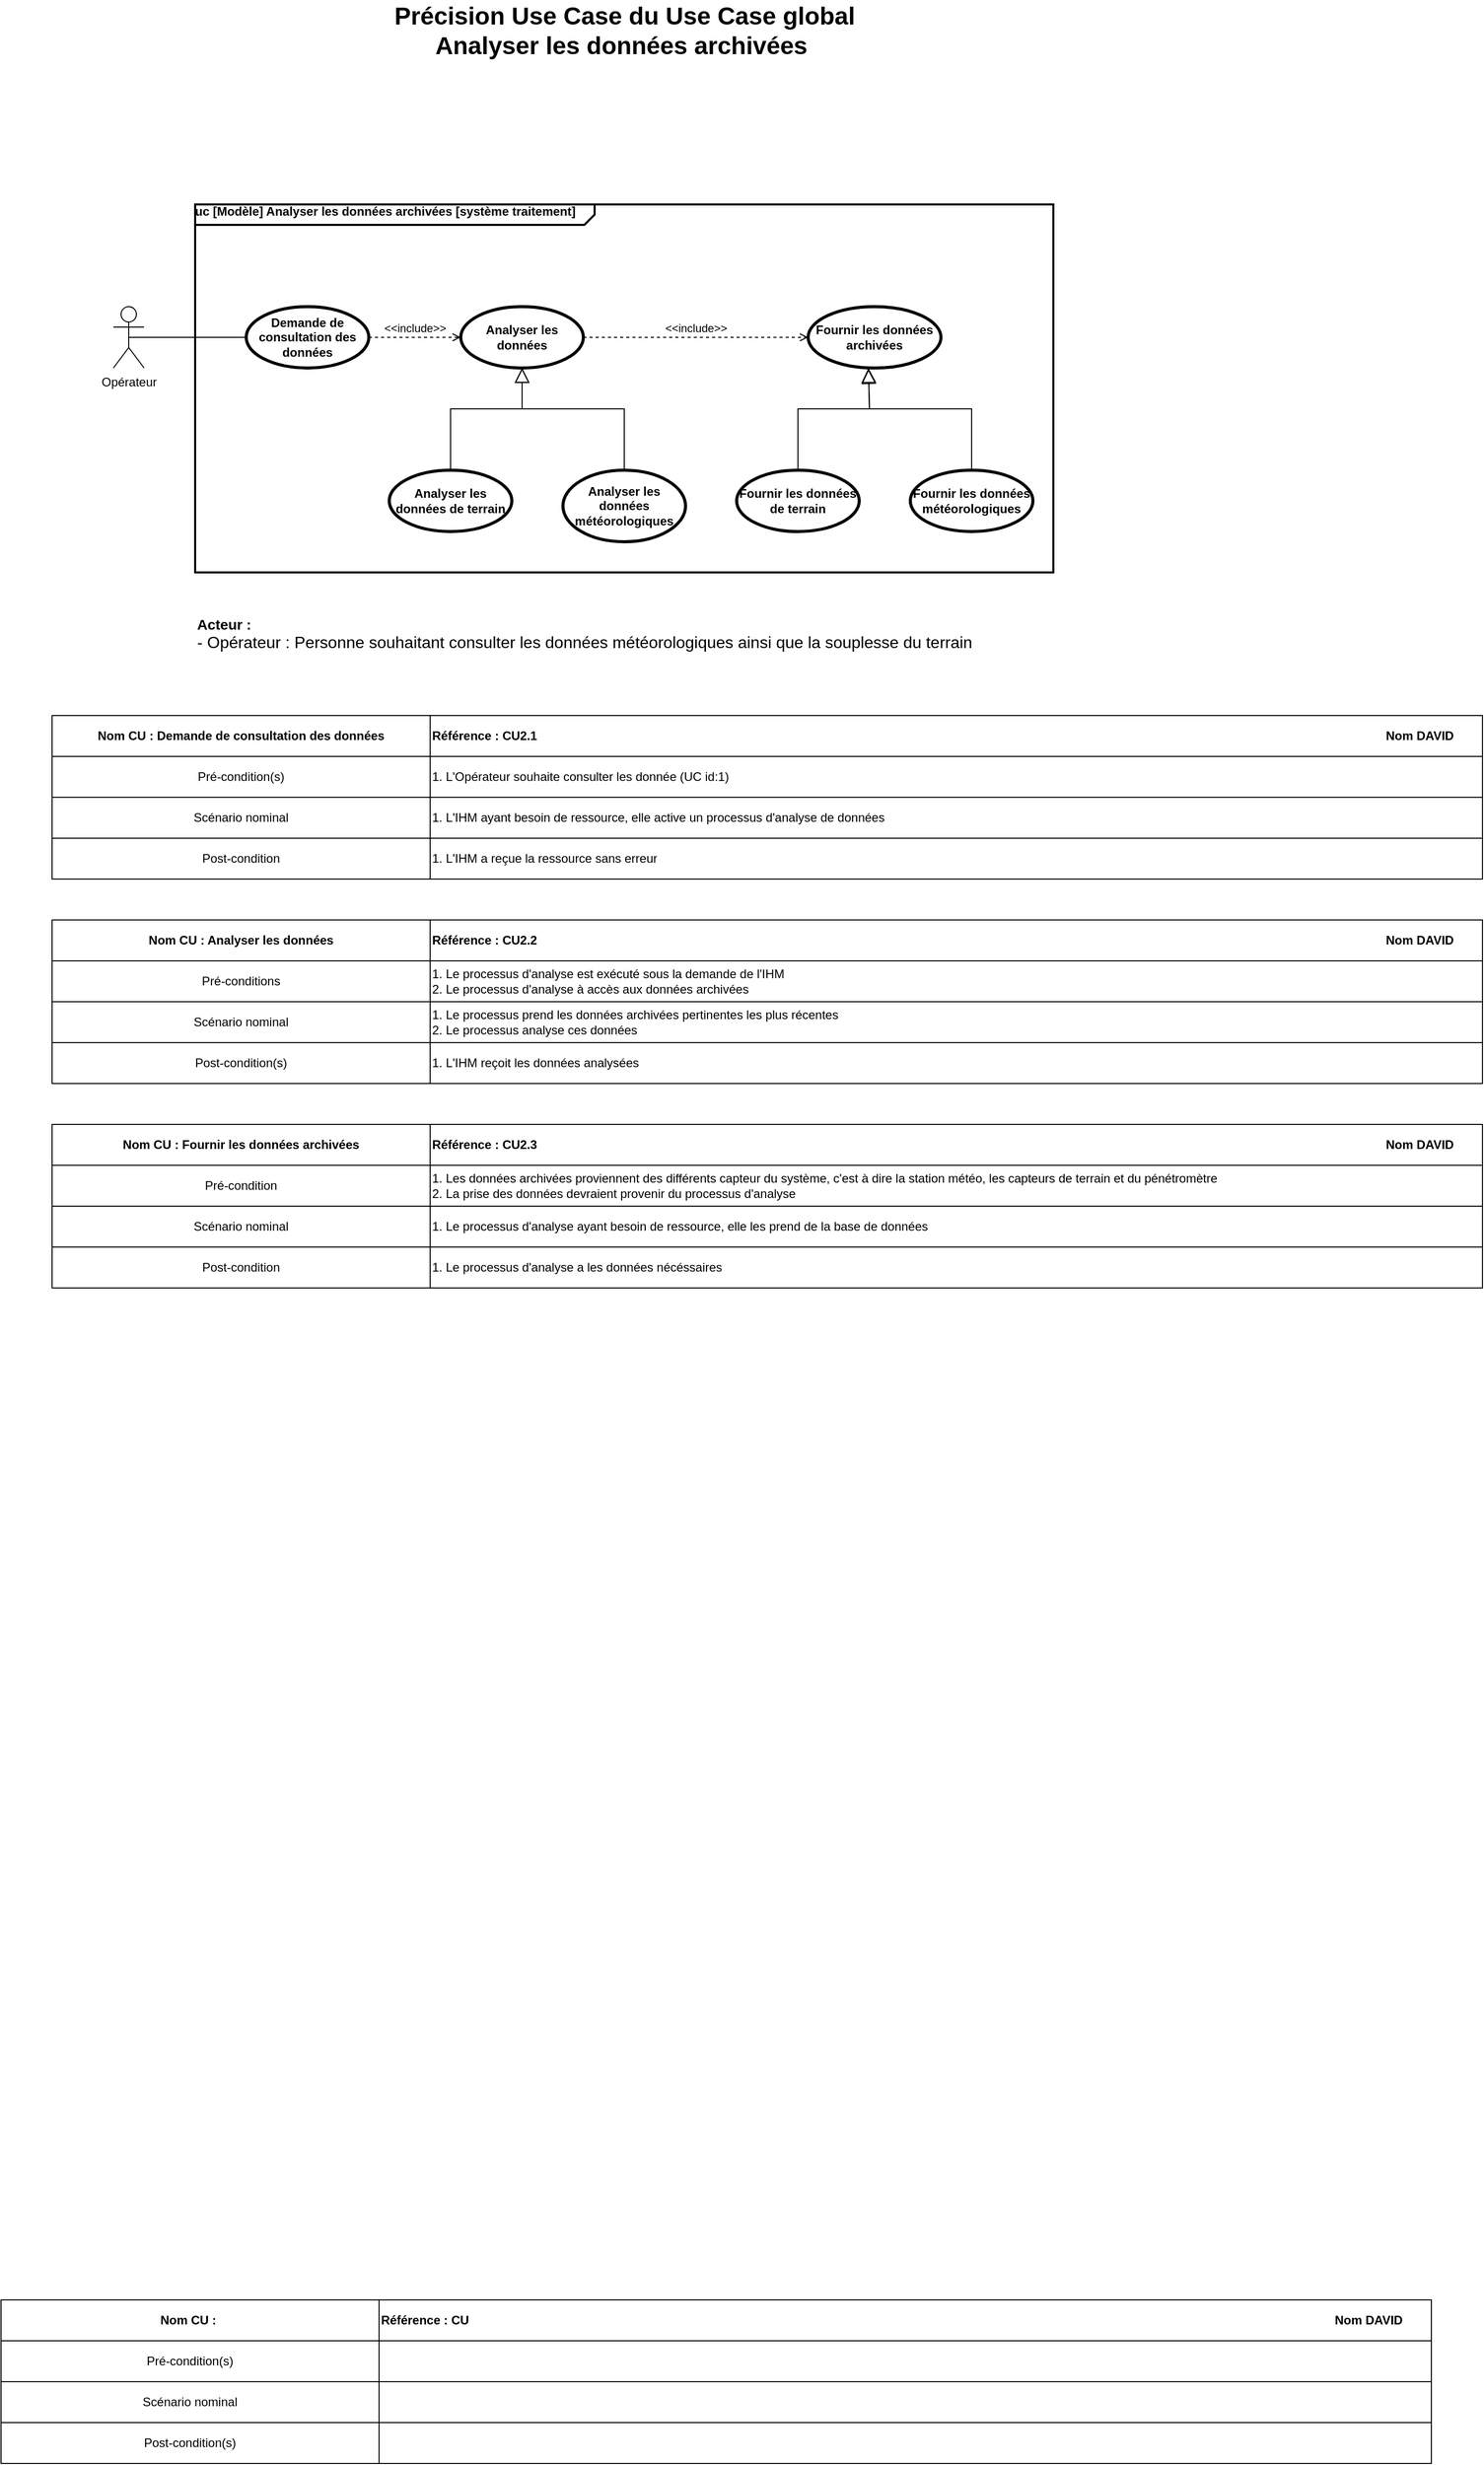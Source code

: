 <mxfile version="26.0.11">
  <diagram name="Page-1" id="oWWJ9WK90DHRocMrvL_G">
    <mxGraphModel dx="1456" dy="671" grid="1" gridSize="10" guides="1" tooltips="1" connect="1" arrows="1" fold="1" page="1" pageScale="1" pageWidth="827" pageHeight="1169" math="0" shadow="0">
      <root>
        <mxCell id="0" />
        <mxCell id="1" parent="0" />
        <mxCell id="Tsat0PEg5-iKXXruWEzb-1" value="Précision Use Case du Use Case global&lt;div&gt;Analyser les données archivées&amp;nbsp;&lt;/div&gt;" style="text;strokeColor=none;fillColor=none;html=1;fontSize=24;fontStyle=1;verticalAlign=middle;align=center;" parent="1" vertex="1">
          <mxGeometry x="455" y="60" width="530" height="60" as="geometry" />
        </mxCell>
        <mxCell id="Tsat0PEg5-iKXXruWEzb-2" value="&lt;b&gt;uc [Modèle] Analyser les données archivées [système traitement]&lt;/b&gt;" style="html=1;shape=mxgraph.sysml.package;overflow=fill;labelX=391;strokeWidth=2;align=left;" parent="1" vertex="1">
          <mxGeometry x="300" y="260" width="840" height="360" as="geometry" />
        </mxCell>
        <mxCell id="Tsat0PEg5-iKXXruWEzb-4" value="Demande de consultation des données" style="shape=ellipse;html=1;strokeWidth=3;fontStyle=1;whiteSpace=wrap;align=center;perimeter=ellipsePerimeter;" parent="1" vertex="1">
          <mxGeometry x="350" y="360" width="120" height="60" as="geometry" />
        </mxCell>
        <mxCell id="Tsat0PEg5-iKXXruWEzb-5" value="Analyser les données" style="shape=ellipse;html=1;strokeWidth=3;fontStyle=1;whiteSpace=wrap;align=center;perimeter=ellipsePerimeter;" parent="1" vertex="1">
          <mxGeometry x="560" y="360" width="120" height="60" as="geometry" />
        </mxCell>
        <mxCell id="Tsat0PEg5-iKXXruWEzb-8" value="Fournir les données archivées" style="shape=ellipse;html=1;strokeWidth=3;fontStyle=1;whiteSpace=wrap;align=center;perimeter=ellipsePerimeter;" parent="1" vertex="1">
          <mxGeometry x="900" y="360" width="130" height="60" as="geometry" />
        </mxCell>
        <mxCell id="Tsat0PEg5-iKXXruWEzb-10" value="&amp;lt;&amp;lt;include&amp;gt;&amp;gt;" style="edgeStyle=none;html=1;endArrow=open;verticalAlign=bottom;dashed=1;labelBackgroundColor=none;rounded=0;entryX=0;entryY=0.5;entryDx=0;entryDy=0;exitX=1;exitY=0.5;exitDx=0;exitDy=0;" parent="1" source="Tsat0PEg5-iKXXruWEzb-4" target="Tsat0PEg5-iKXXruWEzb-5" edge="1">
          <mxGeometry width="160" relative="1" as="geometry">
            <mxPoint x="680" y="520" as="sourcePoint" />
            <mxPoint x="840" y="520" as="targetPoint" />
          </mxGeometry>
        </mxCell>
        <mxCell id="Tsat0PEg5-iKXXruWEzb-11" value="" style="edgeStyle=none;html=1;endArrow=block;endFill=0;endSize=12;verticalAlign=bottom;rounded=0;entryX=0.5;entryY=1;entryDx=0;entryDy=0;exitX=0.5;exitY=0;exitDx=0;exitDy=0;" parent="1" source="Tsat0PEg5-iKXXruWEzb-14" target="Tsat0PEg5-iKXXruWEzb-5" edge="1">
          <mxGeometry width="160" relative="1" as="geometry">
            <mxPoint x="760" y="520" as="sourcePoint" />
            <mxPoint x="920" y="520" as="targetPoint" />
            <Array as="points">
              <mxPoint x="550" y="460" />
              <mxPoint x="620" y="460" />
            </Array>
          </mxGeometry>
        </mxCell>
        <mxCell id="Tsat0PEg5-iKXXruWEzb-12" value="Analyser les données météorologiques" style="shape=ellipse;html=1;strokeWidth=3;fontStyle=1;whiteSpace=wrap;align=center;perimeter=ellipsePerimeter;" parent="1" vertex="1">
          <mxGeometry x="660" y="520" width="120" height="70" as="geometry" />
        </mxCell>
        <mxCell id="Tsat0PEg5-iKXXruWEzb-14" value="Analyser les données de terrain" style="shape=ellipse;html=1;strokeWidth=3;fontStyle=1;whiteSpace=wrap;align=center;perimeter=ellipsePerimeter;" parent="1" vertex="1">
          <mxGeometry x="490" y="520" width="120" height="60" as="geometry" />
        </mxCell>
        <mxCell id="Tsat0PEg5-iKXXruWEzb-15" value="" style="edgeStyle=none;html=1;endArrow=block;endFill=0;endSize=12;verticalAlign=bottom;rounded=0;entryX=0.5;entryY=1;entryDx=0;entryDy=0;exitX=0.5;exitY=0;exitDx=0;exitDy=0;" parent="1" source="Tsat0PEg5-iKXXruWEzb-12" target="Tsat0PEg5-iKXXruWEzb-5" edge="1">
          <mxGeometry width="160" relative="1" as="geometry">
            <mxPoint x="564" y="530" as="sourcePoint" />
            <mxPoint x="630" y="430" as="targetPoint" />
            <Array as="points">
              <mxPoint x="720" y="460" />
              <mxPoint x="620" y="460" />
            </Array>
          </mxGeometry>
        </mxCell>
        <mxCell id="Tsat0PEg5-iKXXruWEzb-16" value="" style="edgeStyle=none;html=1;endArrow=block;endFill=0;endSize=12;verticalAlign=bottom;rounded=0;exitX=0.5;exitY=0;exitDx=0;exitDy=0;entryX=0.454;entryY=1;entryDx=0;entryDy=0;entryPerimeter=0;" parent="1" source="Tsat0PEg5-iKXXruWEzb-18" target="Tsat0PEg5-iKXXruWEzb-8" edge="1">
          <mxGeometry width="160" relative="1" as="geometry">
            <mxPoint x="1100" y="520" as="sourcePoint" />
            <mxPoint x="1020" y="420" as="targetPoint" />
            <Array as="points">
              <mxPoint x="890" y="460" />
              <mxPoint x="960" y="460" />
            </Array>
          </mxGeometry>
        </mxCell>
        <mxCell id="Tsat0PEg5-iKXXruWEzb-17" value="Fournir les données météorologiques" style="shape=ellipse;html=1;strokeWidth=3;fontStyle=1;whiteSpace=wrap;align=center;perimeter=ellipsePerimeter;" parent="1" vertex="1">
          <mxGeometry x="1000" y="520" width="120" height="60" as="geometry" />
        </mxCell>
        <mxCell id="Tsat0PEg5-iKXXruWEzb-18" value="Fournir les données de terrain" style="shape=ellipse;html=1;strokeWidth=3;fontStyle=1;whiteSpace=wrap;align=center;perimeter=ellipsePerimeter;" parent="1" vertex="1">
          <mxGeometry x="830" y="520" width="120" height="60" as="geometry" />
        </mxCell>
        <mxCell id="Tsat0PEg5-iKXXruWEzb-19" value="" style="edgeStyle=none;html=1;endArrow=block;endFill=0;endSize=12;verticalAlign=bottom;rounded=0;entryX=0.454;entryY=1.017;entryDx=0;entryDy=0;exitX=0.5;exitY=0;exitDx=0;exitDy=0;entryPerimeter=0;" parent="1" source="Tsat0PEg5-iKXXruWEzb-17" target="Tsat0PEg5-iKXXruWEzb-8" edge="1">
          <mxGeometry width="160" relative="1" as="geometry">
            <mxPoint x="904" y="530" as="sourcePoint" />
            <mxPoint x="960" y="420" as="targetPoint" />
            <Array as="points">
              <mxPoint x="1060" y="460" />
              <mxPoint x="960" y="460" />
            </Array>
          </mxGeometry>
        </mxCell>
        <mxCell id="Tsat0PEg5-iKXXruWEzb-20" value="&amp;lt;&amp;lt;include&amp;gt;&amp;gt;" style="edgeStyle=none;html=1;endArrow=open;verticalAlign=bottom;dashed=1;labelBackgroundColor=none;rounded=0;entryX=0;entryY=0.5;entryDx=0;entryDy=0;" parent="1" source="Tsat0PEg5-iKXXruWEzb-5" target="Tsat0PEg5-iKXXruWEzb-8" edge="1">
          <mxGeometry width="160" relative="1" as="geometry">
            <mxPoint x="480" y="400" as="sourcePoint" />
            <mxPoint x="570" y="400" as="targetPoint" />
          </mxGeometry>
        </mxCell>
        <mxCell id="Tsat0PEg5-iKXXruWEzb-23" value="Opérateur" style="shape=umlActor;html=1;verticalLabelPosition=bottom;verticalAlign=top;align=center;" parent="1" vertex="1">
          <mxGeometry x="220" y="360" width="30" height="60" as="geometry" />
        </mxCell>
        <mxCell id="Tsat0PEg5-iKXXruWEzb-24" value="" style="edgeStyle=none;html=1;endArrow=none;verticalAlign=bottom;rounded=0;exitX=0.5;exitY=0.5;exitDx=0;exitDy=0;exitPerimeter=0;entryX=0;entryY=0.5;entryDx=0;entryDy=0;" parent="1" source="Tsat0PEg5-iKXXruWEzb-23" target="Tsat0PEg5-iKXXruWEzb-4" edge="1">
          <mxGeometry width="160" relative="1" as="geometry">
            <mxPoint x="560" y="520" as="sourcePoint" />
            <mxPoint x="720" y="520" as="targetPoint" />
          </mxGeometry>
        </mxCell>
        <mxCell id="Tsat0PEg5-iKXXruWEzb-25" value="&lt;font style=&quot;font-size: 14px;&quot;&gt;&lt;b&gt;Acteur :&lt;/b&gt;&lt;/font&gt;&lt;div&gt;&lt;font size=&quot;3&quot;&gt;- Opérateur :&amp;nbsp;&lt;span style=&quot;background-color: transparent; color: light-dark(rgb(0, 0, 0), rgb(255, 255, 255));&quot;&gt;Personne souhaitant consulter les données météorologiques ainsi que la souplesse du terrain&lt;/span&gt;&lt;/font&gt;&lt;/div&gt;" style="text;html=1;align=left;verticalAlign=middle;whiteSpace=wrap;rounded=0;" parent="1" vertex="1">
          <mxGeometry x="300" y="640" width="820" height="80" as="geometry" />
        </mxCell>
        <mxCell id="-D1BvF5OeL1gtv2ivgOO-1" value="" style="shape=table;startSize=0;container=1;collapsible=0;childLayout=tableLayout;" parent="1" vertex="1">
          <mxGeometry x="110" y="2310" width="1400" height="160" as="geometry" />
        </mxCell>
        <mxCell id="-D1BvF5OeL1gtv2ivgOO-2" value="" style="shape=tableRow;horizontal=0;startSize=0;swimlaneHead=0;swimlaneBody=0;strokeColor=inherit;top=0;left=0;bottom=0;right=0;collapsible=0;dropTarget=0;fillColor=none;points=[[0,0.5],[1,0.5]];portConstraint=eastwest;" parent="-D1BvF5OeL1gtv2ivgOO-1" vertex="1">
          <mxGeometry width="1400" height="40" as="geometry" />
        </mxCell>
        <mxCell id="-D1BvF5OeL1gtv2ivgOO-3" value="&lt;b&gt;Nom CU :&amp;nbsp;&lt;/b&gt;" style="shape=partialRectangle;html=1;whiteSpace=wrap;connectable=0;strokeColor=inherit;overflow=hidden;fillColor=none;top=0;left=0;bottom=0;right=0;pointerEvents=1;" parent="-D1BvF5OeL1gtv2ivgOO-2" vertex="1">
          <mxGeometry width="370" height="40" as="geometry">
            <mxRectangle width="370" height="40" as="alternateBounds" />
          </mxGeometry>
        </mxCell>
        <mxCell id="-D1BvF5OeL1gtv2ivgOO-4" value="&lt;b&gt;Référence : CU&lt;span style=&quot;white-space: pre;&quot;&gt;&#x9;&lt;/span&gt;&lt;span style=&quot;white-space: pre;&quot;&gt;&#x9;&lt;/span&gt;&lt;span style=&quot;white-space: pre;&quot;&gt;&#x9;&lt;/span&gt;&lt;span style=&quot;white-space: pre;&quot;&gt;&#x9;&lt;/span&gt;&lt;span style=&quot;white-space: pre;&quot;&gt;&#x9;&lt;/span&gt;&lt;span style=&quot;white-space: pre;&quot;&gt;&#x9;&lt;/span&gt;&lt;span style=&quot;white-space: pre;&quot;&gt;&#x9;&lt;/span&gt;&lt;span style=&quot;white-space: pre;&quot;&gt;&#x9;&lt;/span&gt;&lt;span style=&quot;white-space: pre;&quot;&gt;&#x9;&lt;/span&gt;&lt;span style=&quot;white-space: pre;&quot;&gt;&#x9;&lt;/span&gt;&lt;span style=&quot;white-space: pre;&quot;&gt;&#x9;&lt;/span&gt;&lt;span style=&quot;white-space: pre;&quot;&gt;&#x9;&lt;/span&gt;&lt;span style=&quot;white-space: pre;&quot;&gt;&#x9;&lt;/span&gt;&lt;span style=&quot;white-space: pre;&quot;&gt;&#x9;&lt;/span&gt;&lt;span style=&quot;white-space: pre;&quot;&gt;&#x9;&lt;/span&gt;&lt;span style=&quot;white-space: pre;&quot;&gt;&#x9;&lt;/span&gt;&lt;span style=&quot;white-space: pre;&quot;&gt;&#x9;&lt;/span&gt;&lt;span style=&quot;white-space: pre;&quot;&gt;&#x9;&lt;/span&gt;&lt;span style=&quot;white-space: pre;&quot;&gt;&#x9;&lt;/span&gt;&lt;span style=&quot;white-space: pre;&quot;&gt;&#x9;&lt;/span&gt;&lt;span style=&quot;white-space: pre;&quot;&gt;&#x9;&lt;/span&gt;&lt;span style=&quot;white-space: pre;&quot;&gt;&#x9;&lt;/span&gt;&lt;span style=&quot;white-space: pre;&quot;&gt;&#x9;&lt;/span&gt;&lt;span style=&quot;white-space: pre;&quot;&gt;&#x9;&lt;/span&gt;&lt;span style=&quot;white-space: pre;&quot;&gt;&#x9;&lt;/span&gt;&lt;span style=&quot;white-space: pre;&quot;&gt;&#x9;&lt;/span&gt;&lt;span style=&quot;white-space: pre;&quot;&gt;&#x9;&lt;/span&gt;&lt;span style=&quot;white-space: pre;&quot;&gt;&#x9;&lt;/span&gt;&lt;span style=&quot;white-space: pre;&quot;&gt;&#x9;&lt;/span&gt;&lt;span style=&quot;white-space: pre;&quot;&gt;&#x9;&lt;/span&gt;&lt;span style=&quot;white-space: pre;&quot;&gt;&#x9;&lt;/span&gt;&lt;span style=&quot;white-space: pre;&quot;&gt;&#x9;&lt;/span&gt;Nom DAVID&lt;/b&gt;" style="shape=partialRectangle;html=1;whiteSpace=wrap;connectable=0;strokeColor=inherit;overflow=hidden;fillColor=none;top=0;left=0;bottom=0;right=0;pointerEvents=1;align=left;" parent="-D1BvF5OeL1gtv2ivgOO-2" vertex="1">
          <mxGeometry x="370" width="1030" height="40" as="geometry">
            <mxRectangle width="1030" height="40" as="alternateBounds" />
          </mxGeometry>
        </mxCell>
        <mxCell id="-D1BvF5OeL1gtv2ivgOO-5" value="" style="shape=tableRow;horizontal=0;startSize=0;swimlaneHead=0;swimlaneBody=0;strokeColor=inherit;top=0;left=0;bottom=0;right=0;collapsible=0;dropTarget=0;fillColor=none;points=[[0,0.5],[1,0.5]];portConstraint=eastwest;" parent="-D1BvF5OeL1gtv2ivgOO-1" vertex="1">
          <mxGeometry y="40" width="1400" height="40" as="geometry" />
        </mxCell>
        <mxCell id="-D1BvF5OeL1gtv2ivgOO-6" value="Pré-condition(s)" style="shape=partialRectangle;html=1;whiteSpace=wrap;connectable=0;strokeColor=inherit;overflow=hidden;fillColor=none;top=0;left=0;bottom=0;right=0;pointerEvents=1;" parent="-D1BvF5OeL1gtv2ivgOO-5" vertex="1">
          <mxGeometry width="370" height="40" as="geometry">
            <mxRectangle width="370" height="40" as="alternateBounds" />
          </mxGeometry>
        </mxCell>
        <mxCell id="-D1BvF5OeL1gtv2ivgOO-7" value="" style="shape=partialRectangle;html=1;whiteSpace=wrap;connectable=0;strokeColor=inherit;overflow=hidden;fillColor=none;top=0;left=0;bottom=0;right=0;pointerEvents=1;align=left;" parent="-D1BvF5OeL1gtv2ivgOO-5" vertex="1">
          <mxGeometry x="370" width="1030" height="40" as="geometry">
            <mxRectangle width="1030" height="40" as="alternateBounds" />
          </mxGeometry>
        </mxCell>
        <mxCell id="-D1BvF5OeL1gtv2ivgOO-8" value="" style="shape=tableRow;horizontal=0;startSize=0;swimlaneHead=0;swimlaneBody=0;strokeColor=inherit;top=0;left=0;bottom=0;right=0;collapsible=0;dropTarget=0;fillColor=none;points=[[0,0.5],[1,0.5]];portConstraint=eastwest;" parent="-D1BvF5OeL1gtv2ivgOO-1" vertex="1">
          <mxGeometry y="80" width="1400" height="40" as="geometry" />
        </mxCell>
        <mxCell id="-D1BvF5OeL1gtv2ivgOO-9" value="Scénario nominal" style="shape=partialRectangle;html=1;whiteSpace=wrap;connectable=0;strokeColor=inherit;overflow=hidden;fillColor=none;top=0;left=0;bottom=0;right=0;pointerEvents=1;" parent="-D1BvF5OeL1gtv2ivgOO-8" vertex="1">
          <mxGeometry width="370" height="40" as="geometry">
            <mxRectangle width="370" height="40" as="alternateBounds" />
          </mxGeometry>
        </mxCell>
        <mxCell id="-D1BvF5OeL1gtv2ivgOO-10" value="" style="shape=partialRectangle;html=1;whiteSpace=wrap;connectable=0;strokeColor=inherit;overflow=hidden;fillColor=none;top=0;left=0;bottom=0;right=0;pointerEvents=1;align=left;" parent="-D1BvF5OeL1gtv2ivgOO-8" vertex="1">
          <mxGeometry x="370" width="1030" height="40" as="geometry">
            <mxRectangle width="1030" height="40" as="alternateBounds" />
          </mxGeometry>
        </mxCell>
        <mxCell id="-D1BvF5OeL1gtv2ivgOO-11" value="" style="shape=tableRow;horizontal=0;startSize=0;swimlaneHead=0;swimlaneBody=0;strokeColor=inherit;top=0;left=0;bottom=0;right=0;collapsible=0;dropTarget=0;fillColor=none;points=[[0,0.5],[1,0.5]];portConstraint=eastwest;" parent="-D1BvF5OeL1gtv2ivgOO-1" vertex="1">
          <mxGeometry y="120" width="1400" height="40" as="geometry" />
        </mxCell>
        <mxCell id="-D1BvF5OeL1gtv2ivgOO-12" value="Post-condition(s)" style="shape=partialRectangle;html=1;whiteSpace=wrap;connectable=0;strokeColor=inherit;overflow=hidden;fillColor=none;top=0;left=0;bottom=0;right=0;pointerEvents=1;" parent="-D1BvF5OeL1gtv2ivgOO-11" vertex="1">
          <mxGeometry width="370" height="40" as="geometry">
            <mxRectangle width="370" height="40" as="alternateBounds" />
          </mxGeometry>
        </mxCell>
        <mxCell id="-D1BvF5OeL1gtv2ivgOO-13" value="" style="shape=partialRectangle;html=1;whiteSpace=wrap;connectable=0;strokeColor=inherit;overflow=hidden;fillColor=none;top=0;left=0;bottom=0;right=0;pointerEvents=1;align=left;" parent="-D1BvF5OeL1gtv2ivgOO-11" vertex="1">
          <mxGeometry x="370" width="1030" height="40" as="geometry">
            <mxRectangle width="1030" height="40" as="alternateBounds" />
          </mxGeometry>
        </mxCell>
        <mxCell id="-D1BvF5OeL1gtv2ivgOO-14" value="" style="shape=table;startSize=0;container=1;collapsible=0;childLayout=tableLayout;" parent="1" vertex="1">
          <mxGeometry x="160" y="760" width="1400" height="160" as="geometry" />
        </mxCell>
        <mxCell id="-D1BvF5OeL1gtv2ivgOO-15" value="" style="shape=tableRow;horizontal=0;startSize=0;swimlaneHead=0;swimlaneBody=0;strokeColor=inherit;top=0;left=0;bottom=0;right=0;collapsible=0;dropTarget=0;fillColor=none;points=[[0,0.5],[1,0.5]];portConstraint=eastwest;" parent="-D1BvF5OeL1gtv2ivgOO-14" vertex="1">
          <mxGeometry width="1400" height="40" as="geometry" />
        </mxCell>
        <mxCell id="-D1BvF5OeL1gtv2ivgOO-16" value="&lt;b&gt;Nom CU : Demande de consultation des données&lt;/b&gt;" style="shape=partialRectangle;html=1;whiteSpace=wrap;connectable=0;strokeColor=inherit;overflow=hidden;fillColor=none;top=0;left=0;bottom=0;right=0;pointerEvents=1;" parent="-D1BvF5OeL1gtv2ivgOO-15" vertex="1">
          <mxGeometry width="370" height="40" as="geometry">
            <mxRectangle width="370" height="40" as="alternateBounds" />
          </mxGeometry>
        </mxCell>
        <mxCell id="-D1BvF5OeL1gtv2ivgOO-17" value="&lt;b&gt;Référence : CU2.1&lt;span style=&quot;white-space: pre;&quot;&gt;&#x9;&lt;/span&gt;&lt;span style=&quot;white-space: pre;&quot;&gt;&#x9;&lt;/span&gt;&lt;span style=&quot;white-space: pre;&quot;&gt;&#x9;&lt;/span&gt;&lt;span style=&quot;white-space: pre;&quot;&gt;&#x9;&lt;/span&gt;&lt;span style=&quot;white-space: pre;&quot;&gt;&#x9;&lt;/span&gt;&lt;span style=&quot;white-space: pre;&quot;&gt;&#x9;&lt;/span&gt;&lt;span style=&quot;white-space: pre;&quot;&gt;&#x9;&lt;/span&gt;&lt;span style=&quot;white-space: pre;&quot;&gt;&#x9;&lt;/span&gt;&lt;span style=&quot;white-space: pre;&quot;&gt;&#x9;&lt;/span&gt;&lt;span style=&quot;white-space: pre;&quot;&gt;&#x9;&lt;/span&gt;&lt;span style=&quot;white-space: pre;&quot;&gt;&#x9;&lt;/span&gt;&lt;span style=&quot;white-space: pre;&quot;&gt;&#x9;&lt;/span&gt;&lt;span style=&quot;white-space: pre;&quot;&gt;&#x9;&lt;/span&gt;&lt;span style=&quot;white-space: pre;&quot;&gt;&#x9;&lt;/span&gt;&lt;span style=&quot;white-space: pre;&quot;&gt;&#x9;&lt;/span&gt;&lt;span style=&quot;white-space: pre;&quot;&gt;&#x9;&lt;/span&gt;&lt;span style=&quot;white-space: pre;&quot;&gt;&#x9;&lt;/span&gt;&lt;span style=&quot;white-space: pre;&quot;&gt;&#x9;&lt;/span&gt;&lt;span style=&quot;white-space: pre;&quot;&gt;&#x9;&lt;/span&gt;&lt;span style=&quot;white-space: pre;&quot;&gt;&#x9;&lt;/span&gt;&lt;span style=&quot;white-space: pre;&quot;&gt;&#x9;&lt;/span&gt;&lt;span style=&quot;white-space: pre;&quot;&gt;&#x9;&lt;/span&gt;&lt;span style=&quot;white-space: pre;&quot;&gt;&#x9;&lt;/span&gt;&lt;span style=&quot;white-space: pre;&quot;&gt;&#x9;&lt;/span&gt;&lt;span style=&quot;white-space: pre;&quot;&gt;&#x9;&lt;/span&gt;&lt;span style=&quot;white-space: pre;&quot;&gt;&#x9;&lt;/span&gt;&lt;span style=&quot;white-space: pre;&quot;&gt;&#x9;&lt;/span&gt;&lt;span style=&quot;white-space: pre;&quot;&gt;&#x9;&lt;/span&gt;&lt;span style=&quot;white-space: pre;&quot;&gt;&#x9;&lt;/span&gt;&lt;span style=&quot;white-space: pre;&quot;&gt;&#x9;&lt;/span&gt;&lt;span style=&quot;white-space: pre;&quot;&gt;&#x9;&lt;/span&gt;&lt;span style=&quot;white-space: pre;&quot;&gt;&#x9;&lt;/span&gt;Nom DAVID&lt;/b&gt;" style="shape=partialRectangle;html=1;whiteSpace=wrap;connectable=0;strokeColor=inherit;overflow=hidden;fillColor=none;top=0;left=0;bottom=0;right=0;pointerEvents=1;align=left;" parent="-D1BvF5OeL1gtv2ivgOO-15" vertex="1">
          <mxGeometry x="370" width="1030" height="40" as="geometry">
            <mxRectangle width="1030" height="40" as="alternateBounds" />
          </mxGeometry>
        </mxCell>
        <mxCell id="-D1BvF5OeL1gtv2ivgOO-18" value="" style="shape=tableRow;horizontal=0;startSize=0;swimlaneHead=0;swimlaneBody=0;strokeColor=inherit;top=0;left=0;bottom=0;right=0;collapsible=0;dropTarget=0;fillColor=none;points=[[0,0.5],[1,0.5]];portConstraint=eastwest;" parent="-D1BvF5OeL1gtv2ivgOO-14" vertex="1">
          <mxGeometry y="40" width="1400" height="40" as="geometry" />
        </mxCell>
        <mxCell id="-D1BvF5OeL1gtv2ivgOO-19" value="Pré-condition(s)" style="shape=partialRectangle;html=1;whiteSpace=wrap;connectable=0;strokeColor=inherit;overflow=hidden;fillColor=none;top=0;left=0;bottom=0;right=0;pointerEvents=1;" parent="-D1BvF5OeL1gtv2ivgOO-18" vertex="1">
          <mxGeometry width="370" height="40" as="geometry">
            <mxRectangle width="370" height="40" as="alternateBounds" />
          </mxGeometry>
        </mxCell>
        <mxCell id="-D1BvF5OeL1gtv2ivgOO-20" value="1. L&#39;Opérateur souhaite consulter les donnée (UC id:1)" style="shape=partialRectangle;html=1;whiteSpace=wrap;connectable=0;strokeColor=inherit;overflow=hidden;fillColor=none;top=0;left=0;bottom=0;right=0;pointerEvents=1;align=left;" parent="-D1BvF5OeL1gtv2ivgOO-18" vertex="1">
          <mxGeometry x="370" width="1030" height="40" as="geometry">
            <mxRectangle width="1030" height="40" as="alternateBounds" />
          </mxGeometry>
        </mxCell>
        <mxCell id="-D1BvF5OeL1gtv2ivgOO-21" value="" style="shape=tableRow;horizontal=0;startSize=0;swimlaneHead=0;swimlaneBody=0;strokeColor=inherit;top=0;left=0;bottom=0;right=0;collapsible=0;dropTarget=0;fillColor=none;points=[[0,0.5],[1,0.5]];portConstraint=eastwest;" parent="-D1BvF5OeL1gtv2ivgOO-14" vertex="1">
          <mxGeometry y="80" width="1400" height="40" as="geometry" />
        </mxCell>
        <mxCell id="-D1BvF5OeL1gtv2ivgOO-22" value="Scénario nominal" style="shape=partialRectangle;html=1;whiteSpace=wrap;connectable=0;strokeColor=inherit;overflow=hidden;fillColor=none;top=0;left=0;bottom=0;right=0;pointerEvents=1;" parent="-D1BvF5OeL1gtv2ivgOO-21" vertex="1">
          <mxGeometry width="370" height="40" as="geometry">
            <mxRectangle width="370" height="40" as="alternateBounds" />
          </mxGeometry>
        </mxCell>
        <mxCell id="-D1BvF5OeL1gtv2ivgOO-23" value="1. L&#39;IHM ayant besoin de ressource, elle active un processus d&#39;analyse de données" style="shape=partialRectangle;html=1;whiteSpace=wrap;connectable=0;strokeColor=inherit;overflow=hidden;fillColor=none;top=0;left=0;bottom=0;right=0;pointerEvents=1;align=left;" parent="-D1BvF5OeL1gtv2ivgOO-21" vertex="1">
          <mxGeometry x="370" width="1030" height="40" as="geometry">
            <mxRectangle width="1030" height="40" as="alternateBounds" />
          </mxGeometry>
        </mxCell>
        <mxCell id="-D1BvF5OeL1gtv2ivgOO-24" value="" style="shape=tableRow;horizontal=0;startSize=0;swimlaneHead=0;swimlaneBody=0;strokeColor=inherit;top=0;left=0;bottom=0;right=0;collapsible=0;dropTarget=0;fillColor=none;points=[[0,0.5],[1,0.5]];portConstraint=eastwest;" parent="-D1BvF5OeL1gtv2ivgOO-14" vertex="1">
          <mxGeometry y="120" width="1400" height="40" as="geometry" />
        </mxCell>
        <mxCell id="-D1BvF5OeL1gtv2ivgOO-25" value="Post-condition" style="shape=partialRectangle;html=1;whiteSpace=wrap;connectable=0;strokeColor=inherit;overflow=hidden;fillColor=none;top=0;left=0;bottom=0;right=0;pointerEvents=1;" parent="-D1BvF5OeL1gtv2ivgOO-24" vertex="1">
          <mxGeometry width="370" height="40" as="geometry">
            <mxRectangle width="370" height="40" as="alternateBounds" />
          </mxGeometry>
        </mxCell>
        <mxCell id="-D1BvF5OeL1gtv2ivgOO-26" value="1. L&#39;IHM a reçue la ressource sans erreur" style="shape=partialRectangle;html=1;whiteSpace=wrap;connectable=0;strokeColor=inherit;overflow=hidden;fillColor=none;top=0;left=0;bottom=0;right=0;pointerEvents=1;align=left;" parent="-D1BvF5OeL1gtv2ivgOO-24" vertex="1">
          <mxGeometry x="370" width="1030" height="40" as="geometry">
            <mxRectangle width="1030" height="40" as="alternateBounds" />
          </mxGeometry>
        </mxCell>
        <mxCell id="XW7oEX2GcDmlBCZWIVLi-14" value="" style="shape=table;startSize=0;container=1;collapsible=0;childLayout=tableLayout;" vertex="1" parent="1">
          <mxGeometry x="160" y="960" width="1400" height="160" as="geometry" />
        </mxCell>
        <mxCell id="XW7oEX2GcDmlBCZWIVLi-15" value="" style="shape=tableRow;horizontal=0;startSize=0;swimlaneHead=0;swimlaneBody=0;strokeColor=inherit;top=0;left=0;bottom=0;right=0;collapsible=0;dropTarget=0;fillColor=none;points=[[0,0.5],[1,0.5]];portConstraint=eastwest;" vertex="1" parent="XW7oEX2GcDmlBCZWIVLi-14">
          <mxGeometry width="1400" height="40" as="geometry" />
        </mxCell>
        <mxCell id="XW7oEX2GcDmlBCZWIVLi-16" value="&lt;b&gt;Nom CU : Analyser les données&lt;/b&gt;" style="shape=partialRectangle;html=1;whiteSpace=wrap;connectable=0;strokeColor=inherit;overflow=hidden;fillColor=none;top=0;left=0;bottom=0;right=0;pointerEvents=1;" vertex="1" parent="XW7oEX2GcDmlBCZWIVLi-15">
          <mxGeometry width="370" height="40" as="geometry">
            <mxRectangle width="370" height="40" as="alternateBounds" />
          </mxGeometry>
        </mxCell>
        <mxCell id="XW7oEX2GcDmlBCZWIVLi-17" value="&lt;b&gt;Référence : CU2.2&lt;span style=&quot;white-space: pre;&quot;&gt;&#x9;&lt;/span&gt;&lt;span style=&quot;white-space: pre;&quot;&gt;&#x9;&lt;/span&gt;&lt;span style=&quot;white-space: pre;&quot;&gt;&#x9;&lt;/span&gt;&lt;span style=&quot;white-space: pre;&quot;&gt;&#x9;&lt;/span&gt;&lt;span style=&quot;white-space: pre;&quot;&gt;&#x9;&lt;/span&gt;&lt;span style=&quot;white-space: pre;&quot;&gt;&#x9;&lt;/span&gt;&lt;span style=&quot;white-space: pre;&quot;&gt;&#x9;&lt;/span&gt;&lt;span style=&quot;white-space: pre;&quot;&gt;&#x9;&lt;/span&gt;&lt;span style=&quot;white-space: pre;&quot;&gt;&#x9;&lt;/span&gt;&lt;span style=&quot;white-space: pre;&quot;&gt;&#x9;&lt;/span&gt;&lt;span style=&quot;white-space: pre;&quot;&gt;&#x9;&lt;/span&gt;&lt;span style=&quot;white-space: pre;&quot;&gt;&#x9;&lt;/span&gt;&lt;span style=&quot;white-space: pre;&quot;&gt;&#x9;&lt;/span&gt;&lt;span style=&quot;white-space: pre;&quot;&gt;&#x9;&lt;/span&gt;&lt;span style=&quot;white-space: pre;&quot;&gt;&#x9;&lt;/span&gt;&lt;span style=&quot;white-space: pre;&quot;&gt;&#x9;&lt;/span&gt;&lt;span style=&quot;white-space: pre;&quot;&gt;&#x9;&lt;/span&gt;&lt;span style=&quot;white-space: pre;&quot;&gt;&#x9;&lt;/span&gt;&lt;span style=&quot;white-space: pre;&quot;&gt;&#x9;&lt;/span&gt;&lt;span style=&quot;white-space: pre;&quot;&gt;&#x9;&lt;/span&gt;&lt;span style=&quot;white-space: pre;&quot;&gt;&#x9;&lt;/span&gt;&lt;span style=&quot;white-space: pre;&quot;&gt;&#x9;&lt;/span&gt;&lt;span style=&quot;white-space: pre;&quot;&gt;&#x9;&lt;/span&gt;&lt;span style=&quot;white-space: pre;&quot;&gt;&#x9;&lt;/span&gt;&lt;span style=&quot;white-space: pre;&quot;&gt;&#x9;&lt;/span&gt;&lt;span style=&quot;white-space: pre;&quot;&gt;&#x9;&lt;/span&gt;&lt;span style=&quot;white-space: pre;&quot;&gt;&#x9;&lt;/span&gt;&lt;span style=&quot;white-space: pre;&quot;&gt;&#x9;&lt;/span&gt;&lt;span style=&quot;white-space: pre;&quot;&gt;&#x9;&lt;/span&gt;&lt;span style=&quot;white-space: pre;&quot;&gt;&#x9;&lt;/span&gt;&lt;span style=&quot;white-space: pre;&quot;&gt;&#x9;&lt;/span&gt;&lt;span style=&quot;white-space: pre;&quot;&gt;&#x9;&lt;/span&gt;Nom DAVID&lt;/b&gt;" style="shape=partialRectangle;html=1;whiteSpace=wrap;connectable=0;strokeColor=inherit;overflow=hidden;fillColor=none;top=0;left=0;bottom=0;right=0;pointerEvents=1;align=left;" vertex="1" parent="XW7oEX2GcDmlBCZWIVLi-15">
          <mxGeometry x="370" width="1030" height="40" as="geometry">
            <mxRectangle width="1030" height="40" as="alternateBounds" />
          </mxGeometry>
        </mxCell>
        <mxCell id="XW7oEX2GcDmlBCZWIVLi-18" value="" style="shape=tableRow;horizontal=0;startSize=0;swimlaneHead=0;swimlaneBody=0;strokeColor=inherit;top=0;left=0;bottom=0;right=0;collapsible=0;dropTarget=0;fillColor=none;points=[[0,0.5],[1,0.5]];portConstraint=eastwest;" vertex="1" parent="XW7oEX2GcDmlBCZWIVLi-14">
          <mxGeometry y="40" width="1400" height="40" as="geometry" />
        </mxCell>
        <mxCell id="XW7oEX2GcDmlBCZWIVLi-19" value="Pré-conditions" style="shape=partialRectangle;html=1;whiteSpace=wrap;connectable=0;strokeColor=inherit;overflow=hidden;fillColor=none;top=0;left=0;bottom=0;right=0;pointerEvents=1;" vertex="1" parent="XW7oEX2GcDmlBCZWIVLi-18">
          <mxGeometry width="370" height="40" as="geometry">
            <mxRectangle width="370" height="40" as="alternateBounds" />
          </mxGeometry>
        </mxCell>
        <mxCell id="XW7oEX2GcDmlBCZWIVLi-20" value="1. Le processus d&#39;analyse est exécuté sous la demande de l&#39;IHM&lt;div&gt;2. Le processus d&#39;analyse à accès aux données archivées&lt;/div&gt;" style="shape=partialRectangle;html=1;whiteSpace=wrap;connectable=0;strokeColor=inherit;overflow=hidden;fillColor=none;top=0;left=0;bottom=0;right=0;pointerEvents=1;align=left;" vertex="1" parent="XW7oEX2GcDmlBCZWIVLi-18">
          <mxGeometry x="370" width="1030" height="40" as="geometry">
            <mxRectangle width="1030" height="40" as="alternateBounds" />
          </mxGeometry>
        </mxCell>
        <mxCell id="XW7oEX2GcDmlBCZWIVLi-21" value="" style="shape=tableRow;horizontal=0;startSize=0;swimlaneHead=0;swimlaneBody=0;strokeColor=inherit;top=0;left=0;bottom=0;right=0;collapsible=0;dropTarget=0;fillColor=none;points=[[0,0.5],[1,0.5]];portConstraint=eastwest;" vertex="1" parent="XW7oEX2GcDmlBCZWIVLi-14">
          <mxGeometry y="80" width="1400" height="40" as="geometry" />
        </mxCell>
        <mxCell id="XW7oEX2GcDmlBCZWIVLi-22" value="Scénario nominal" style="shape=partialRectangle;html=1;whiteSpace=wrap;connectable=0;strokeColor=inherit;overflow=hidden;fillColor=none;top=0;left=0;bottom=0;right=0;pointerEvents=1;" vertex="1" parent="XW7oEX2GcDmlBCZWIVLi-21">
          <mxGeometry width="370" height="40" as="geometry">
            <mxRectangle width="370" height="40" as="alternateBounds" />
          </mxGeometry>
        </mxCell>
        <mxCell id="XW7oEX2GcDmlBCZWIVLi-23" value="1. Le processus prend les données archivées pertinentes les plus récentes&lt;div&gt;2. Le processus analyse ces données&lt;/div&gt;" style="shape=partialRectangle;html=1;whiteSpace=wrap;connectable=0;strokeColor=inherit;overflow=hidden;fillColor=none;top=0;left=0;bottom=0;right=0;pointerEvents=1;align=left;" vertex="1" parent="XW7oEX2GcDmlBCZWIVLi-21">
          <mxGeometry x="370" width="1030" height="40" as="geometry">
            <mxRectangle width="1030" height="40" as="alternateBounds" />
          </mxGeometry>
        </mxCell>
        <mxCell id="XW7oEX2GcDmlBCZWIVLi-24" value="" style="shape=tableRow;horizontal=0;startSize=0;swimlaneHead=0;swimlaneBody=0;strokeColor=inherit;top=0;left=0;bottom=0;right=0;collapsible=0;dropTarget=0;fillColor=none;points=[[0,0.5],[1,0.5]];portConstraint=eastwest;" vertex="1" parent="XW7oEX2GcDmlBCZWIVLi-14">
          <mxGeometry y="120" width="1400" height="40" as="geometry" />
        </mxCell>
        <mxCell id="XW7oEX2GcDmlBCZWIVLi-25" value="Post-condition(s)" style="shape=partialRectangle;html=1;whiteSpace=wrap;connectable=0;strokeColor=inherit;overflow=hidden;fillColor=none;top=0;left=0;bottom=0;right=0;pointerEvents=1;" vertex="1" parent="XW7oEX2GcDmlBCZWIVLi-24">
          <mxGeometry width="370" height="40" as="geometry">
            <mxRectangle width="370" height="40" as="alternateBounds" />
          </mxGeometry>
        </mxCell>
        <mxCell id="XW7oEX2GcDmlBCZWIVLi-26" value="1. L&#39;IHM reçoit les données analysées" style="shape=partialRectangle;html=1;whiteSpace=wrap;connectable=0;strokeColor=inherit;overflow=hidden;fillColor=none;top=0;left=0;bottom=0;right=0;pointerEvents=1;align=left;" vertex="1" parent="XW7oEX2GcDmlBCZWIVLi-24">
          <mxGeometry x="370" width="1030" height="40" as="geometry">
            <mxRectangle width="1030" height="40" as="alternateBounds" />
          </mxGeometry>
        </mxCell>
        <mxCell id="XW7oEX2GcDmlBCZWIVLi-27" value="" style="shape=table;startSize=0;container=1;collapsible=0;childLayout=tableLayout;" vertex="1" parent="1">
          <mxGeometry x="160" y="1160" width="1400" height="160" as="geometry" />
        </mxCell>
        <mxCell id="XW7oEX2GcDmlBCZWIVLi-28" value="" style="shape=tableRow;horizontal=0;startSize=0;swimlaneHead=0;swimlaneBody=0;strokeColor=inherit;top=0;left=0;bottom=0;right=0;collapsible=0;dropTarget=0;fillColor=none;points=[[0,0.5],[1,0.5]];portConstraint=eastwest;" vertex="1" parent="XW7oEX2GcDmlBCZWIVLi-27">
          <mxGeometry width="1400" height="40" as="geometry" />
        </mxCell>
        <mxCell id="XW7oEX2GcDmlBCZWIVLi-29" value="&lt;b&gt;Nom CU : Fournir les données archivées&lt;/b&gt;" style="shape=partialRectangle;html=1;whiteSpace=wrap;connectable=0;strokeColor=inherit;overflow=hidden;fillColor=none;top=0;left=0;bottom=0;right=0;pointerEvents=1;" vertex="1" parent="XW7oEX2GcDmlBCZWIVLi-28">
          <mxGeometry width="370" height="40" as="geometry">
            <mxRectangle width="370" height="40" as="alternateBounds" />
          </mxGeometry>
        </mxCell>
        <mxCell id="XW7oEX2GcDmlBCZWIVLi-30" value="&lt;b&gt;Référence : CU2.3&lt;span style=&quot;white-space: pre;&quot;&gt;&#x9;&lt;/span&gt;&lt;span style=&quot;white-space: pre;&quot;&gt;&#x9;&lt;/span&gt;&lt;span style=&quot;white-space: pre;&quot;&gt;&#x9;&lt;/span&gt;&lt;span style=&quot;white-space: pre;&quot;&gt;&#x9;&lt;/span&gt;&lt;span style=&quot;white-space: pre;&quot;&gt;&#x9;&lt;/span&gt;&lt;span style=&quot;white-space: pre;&quot;&gt;&#x9;&lt;/span&gt;&lt;span style=&quot;white-space: pre;&quot;&gt;&#x9;&lt;/span&gt;&lt;span style=&quot;white-space: pre;&quot;&gt;&#x9;&lt;/span&gt;&lt;span style=&quot;white-space: pre;&quot;&gt;&#x9;&lt;/span&gt;&lt;span style=&quot;white-space: pre;&quot;&gt;&#x9;&lt;/span&gt;&lt;span style=&quot;white-space: pre;&quot;&gt;&#x9;&lt;/span&gt;&lt;span style=&quot;white-space: pre;&quot;&gt;&#x9;&lt;/span&gt;&lt;span style=&quot;white-space: pre;&quot;&gt;&#x9;&lt;/span&gt;&lt;span style=&quot;white-space: pre;&quot;&gt;&#x9;&lt;/span&gt;&lt;span style=&quot;white-space: pre;&quot;&gt;&#x9;&lt;/span&gt;&lt;span style=&quot;white-space: pre;&quot;&gt;&#x9;&lt;/span&gt;&lt;span style=&quot;white-space: pre;&quot;&gt;&#x9;&lt;/span&gt;&lt;span style=&quot;white-space: pre;&quot;&gt;&#x9;&lt;/span&gt;&lt;span style=&quot;white-space: pre;&quot;&gt;&#x9;&lt;/span&gt;&lt;span style=&quot;white-space: pre;&quot;&gt;&#x9;&lt;/span&gt;&lt;span style=&quot;white-space: pre;&quot;&gt;&#x9;&lt;/span&gt;&lt;span style=&quot;white-space: pre;&quot;&gt;&#x9;&lt;/span&gt;&lt;span style=&quot;white-space: pre;&quot;&gt;&#x9;&lt;/span&gt;&lt;span style=&quot;white-space: pre;&quot;&gt;&#x9;&lt;/span&gt;&lt;span style=&quot;white-space: pre;&quot;&gt;&#x9;&lt;/span&gt;&lt;span style=&quot;white-space: pre;&quot;&gt;&#x9;&lt;/span&gt;&lt;span style=&quot;white-space: pre;&quot;&gt;&#x9;&lt;/span&gt;&lt;span style=&quot;white-space: pre;&quot;&gt;&#x9;&lt;/span&gt;&lt;span style=&quot;white-space: pre;&quot;&gt;&#x9;&lt;/span&gt;&lt;span style=&quot;white-space: pre;&quot;&gt;&#x9;&lt;/span&gt;&lt;span style=&quot;white-space: pre;&quot;&gt;&#x9;&lt;/span&gt;&lt;span style=&quot;white-space: pre;&quot;&gt;&#x9;&lt;/span&gt;Nom DAVID&lt;/b&gt;" style="shape=partialRectangle;html=1;whiteSpace=wrap;connectable=0;strokeColor=inherit;overflow=hidden;fillColor=none;top=0;left=0;bottom=0;right=0;pointerEvents=1;align=left;" vertex="1" parent="XW7oEX2GcDmlBCZWIVLi-28">
          <mxGeometry x="370" width="1030" height="40" as="geometry">
            <mxRectangle width="1030" height="40" as="alternateBounds" />
          </mxGeometry>
        </mxCell>
        <mxCell id="XW7oEX2GcDmlBCZWIVLi-31" value="" style="shape=tableRow;horizontal=0;startSize=0;swimlaneHead=0;swimlaneBody=0;strokeColor=inherit;top=0;left=0;bottom=0;right=0;collapsible=0;dropTarget=0;fillColor=none;points=[[0,0.5],[1,0.5]];portConstraint=eastwest;" vertex="1" parent="XW7oEX2GcDmlBCZWIVLi-27">
          <mxGeometry y="40" width="1400" height="40" as="geometry" />
        </mxCell>
        <mxCell id="XW7oEX2GcDmlBCZWIVLi-32" value="Pré-condition" style="shape=partialRectangle;html=1;whiteSpace=wrap;connectable=0;strokeColor=inherit;overflow=hidden;fillColor=none;top=0;left=0;bottom=0;right=0;pointerEvents=1;" vertex="1" parent="XW7oEX2GcDmlBCZWIVLi-31">
          <mxGeometry width="370" height="40" as="geometry">
            <mxRectangle width="370" height="40" as="alternateBounds" />
          </mxGeometry>
        </mxCell>
        <mxCell id="XW7oEX2GcDmlBCZWIVLi-33" value="1. Les données archivées proviennent des différents capteur du système, c&#39;est à dire la station météo, les capteurs de terrain et du pénétromètre&lt;div&gt;2. La prise des données devraient provenir du processus d&#39;analyse&lt;/div&gt;" style="shape=partialRectangle;html=1;whiteSpace=wrap;connectable=0;strokeColor=inherit;overflow=hidden;fillColor=none;top=0;left=0;bottom=0;right=0;pointerEvents=1;align=left;" vertex="1" parent="XW7oEX2GcDmlBCZWIVLi-31">
          <mxGeometry x="370" width="1030" height="40" as="geometry">
            <mxRectangle width="1030" height="40" as="alternateBounds" />
          </mxGeometry>
        </mxCell>
        <mxCell id="XW7oEX2GcDmlBCZWIVLi-34" value="" style="shape=tableRow;horizontal=0;startSize=0;swimlaneHead=0;swimlaneBody=0;strokeColor=inherit;top=0;left=0;bottom=0;right=0;collapsible=0;dropTarget=0;fillColor=none;points=[[0,0.5],[1,0.5]];portConstraint=eastwest;" vertex="1" parent="XW7oEX2GcDmlBCZWIVLi-27">
          <mxGeometry y="80" width="1400" height="40" as="geometry" />
        </mxCell>
        <mxCell id="XW7oEX2GcDmlBCZWIVLi-35" value="Scénario nominal" style="shape=partialRectangle;html=1;whiteSpace=wrap;connectable=0;strokeColor=inherit;overflow=hidden;fillColor=none;top=0;left=0;bottom=0;right=0;pointerEvents=1;" vertex="1" parent="XW7oEX2GcDmlBCZWIVLi-34">
          <mxGeometry width="370" height="40" as="geometry">
            <mxRectangle width="370" height="40" as="alternateBounds" />
          </mxGeometry>
        </mxCell>
        <mxCell id="XW7oEX2GcDmlBCZWIVLi-36" value="1. Le processus d&#39;analyse ayant besoin de ressource, elle les prend de la base de données" style="shape=partialRectangle;html=1;whiteSpace=wrap;connectable=0;strokeColor=inherit;overflow=hidden;fillColor=none;top=0;left=0;bottom=0;right=0;pointerEvents=1;align=left;" vertex="1" parent="XW7oEX2GcDmlBCZWIVLi-34">
          <mxGeometry x="370" width="1030" height="40" as="geometry">
            <mxRectangle width="1030" height="40" as="alternateBounds" />
          </mxGeometry>
        </mxCell>
        <mxCell id="XW7oEX2GcDmlBCZWIVLi-37" value="" style="shape=tableRow;horizontal=0;startSize=0;swimlaneHead=0;swimlaneBody=0;strokeColor=inherit;top=0;left=0;bottom=0;right=0;collapsible=0;dropTarget=0;fillColor=none;points=[[0,0.5],[1,0.5]];portConstraint=eastwest;" vertex="1" parent="XW7oEX2GcDmlBCZWIVLi-27">
          <mxGeometry y="120" width="1400" height="40" as="geometry" />
        </mxCell>
        <mxCell id="XW7oEX2GcDmlBCZWIVLi-38" value="Post-condition" style="shape=partialRectangle;html=1;whiteSpace=wrap;connectable=0;strokeColor=inherit;overflow=hidden;fillColor=none;top=0;left=0;bottom=0;right=0;pointerEvents=1;" vertex="1" parent="XW7oEX2GcDmlBCZWIVLi-37">
          <mxGeometry width="370" height="40" as="geometry">
            <mxRectangle width="370" height="40" as="alternateBounds" />
          </mxGeometry>
        </mxCell>
        <mxCell id="XW7oEX2GcDmlBCZWIVLi-39" value="1. Le processus d&#39;analyse a les données nécéssaires" style="shape=partialRectangle;html=1;whiteSpace=wrap;connectable=0;strokeColor=inherit;overflow=hidden;fillColor=none;top=0;left=0;bottom=0;right=0;pointerEvents=1;align=left;" vertex="1" parent="XW7oEX2GcDmlBCZWIVLi-37">
          <mxGeometry x="370" width="1030" height="40" as="geometry">
            <mxRectangle width="1030" height="40" as="alternateBounds" />
          </mxGeometry>
        </mxCell>
      </root>
    </mxGraphModel>
  </diagram>
</mxfile>
